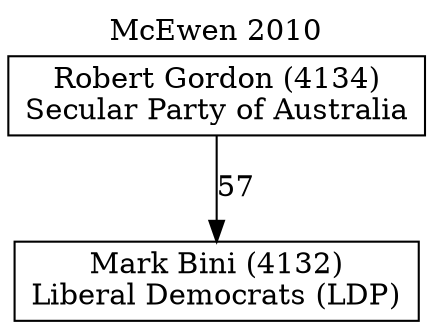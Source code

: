 // House preference flow
digraph "Mark Bini (4132)_McEwen_2010" {
	graph [label="McEwen 2010" labelloc=t mclimit=10]
	node [shape=box]
	"Mark Bini (4132)" [label="Mark Bini (4132)
Liberal Democrats (LDP)"]
	"Robert Gordon (4134)" [label="Robert Gordon (4134)
Secular Party of Australia"]
	"Robert Gordon (4134)" -> "Mark Bini (4132)" [label=57]
}
